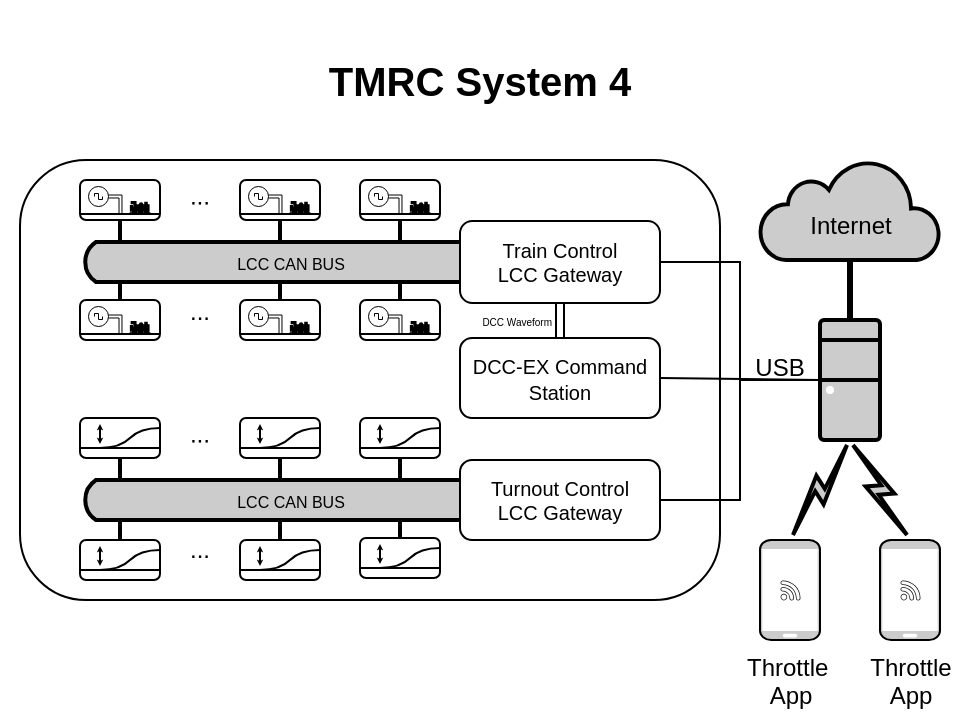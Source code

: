 <mxfile version="24.7.8">
  <diagram name="Page-1" id="bfe91b75-5d2c-26a0-9c1d-138518896778">
    <mxGraphModel dx="2788" dy="687" grid="1" gridSize="10" guides="1" tooltips="1" connect="1" arrows="1" fold="1" page="1" pageScale="1" pageWidth="1100" pageHeight="850" background="none" math="0" shadow="0">
      <root>
        <mxCell id="0" />
        <mxCell id="1" parent="0" />
        <mxCell id="lK3df7tZPb-p5RVf7uYH-199" value="" style="rounded=1;whiteSpace=wrap;html=1;strokeColor=default;" parent="1" vertex="1">
          <mxGeometry x="-1090" y="80" width="350" height="220" as="geometry" />
        </mxCell>
        <mxCell id="lK3df7tZPb-p5RVf7uYH-2" value="" style="fontColor=#0066CC;verticalAlign=top;verticalLabelPosition=bottom;labelPosition=center;align=center;html=1;outlineConnect=0;fillColor=#CCCCCC;strokeColor=default;gradientColor=none;gradientDirection=north;strokeWidth=2;shape=mxgraph.networks.desktop_pc;" parent="1" vertex="1">
          <mxGeometry x="-690" y="160" width="30" height="60" as="geometry" />
        </mxCell>
        <mxCell id="lK3df7tZPb-p5RVf7uYH-3" value="&lt;font&gt;&lt;br&gt;&lt;/font&gt;&lt;div&gt;&lt;font&gt;Internet&lt;/font&gt;&lt;/div&gt;" style="html=1;outlineConnect=0;fillColor=#CCCCCC;strokeColor=default;gradientColor=none;gradientDirection=north;strokeWidth=2;shape=mxgraph.networks.cloud;fontColor=default;" parent="1" vertex="1">
          <mxGeometry x="-720" y="80" width="90" height="50" as="geometry" />
        </mxCell>
        <mxCell id="lK3df7tZPb-p5RVf7uYH-29" value="&lt;font style=&quot;font-size: 8px;&quot; color=&quot;#000000&quot;&gt;LCC CAN BUS&lt;/font&gt;" style="html=1;fillColor=#CCCCCC;strokeColor=default;gradientColor=none;gradientDirection=north;strokeWidth=2;shape=mxgraph.networks.bus;gradientColor=none;gradientDirection=north;fontColor=#ffffff;perimeter=backbonePerimeter;backboneSize=20;" parent="1" vertex="1">
          <mxGeometry x="-1060" y="240" width="210" height="20" as="geometry" />
        </mxCell>
        <mxCell id="lK3df7tZPb-p5RVf7uYH-30" value="" style="strokeColor=default;edgeStyle=none;rounded=0;endArrow=none;html=1;strokeWidth=2;exitX=0.5;exitY=1;exitDx=0;exitDy=0;" parent="1" source="lK3df7tZPb-p5RVf7uYH-145" edge="1">
          <mxGeometry relative="1" as="geometry">
            <mxPoint x="-1040" y="169" as="sourcePoint" />
            <mxPoint x="-1040" y="239.465" as="targetPoint" />
          </mxGeometry>
        </mxCell>
        <mxCell id="lK3df7tZPb-p5RVf7uYH-31" value="" style="strokeColor=default;edgeStyle=none;rounded=0;endArrow=none;html=1;strokeWidth=2;exitX=0.5;exitY=1;exitDx=0;exitDy=0;" parent="1" source="lK3df7tZPb-p5RVf7uYH-140" target="lK3df7tZPb-p5RVf7uYH-29" edge="1">
          <mxGeometry relative="1" as="geometry">
            <mxPoint x="-960" y="229" as="sourcePoint" />
          </mxGeometry>
        </mxCell>
        <mxCell id="lK3df7tZPb-p5RVf7uYH-32" value="" style="strokeColor=default;edgeStyle=none;rounded=0;endArrow=none;html=1;strokeWidth=2;exitX=0.5;exitY=1;exitDx=0;exitDy=0;" parent="1" source="lK3df7tZPb-p5RVf7uYH-84" target="lK3df7tZPb-p5RVf7uYH-29" edge="1">
          <mxGeometry relative="1" as="geometry">
            <mxPoint x="-900" y="180" as="sourcePoint" />
          </mxGeometry>
        </mxCell>
        <mxCell id="lK3df7tZPb-p5RVf7uYH-34" value="" style="strokeColor=default;edgeStyle=none;rounded=0;endArrow=none;html=1;strokeWidth=2;exitX=0.5;exitY=0;exitDx=0;exitDy=0;" parent="1" source="lK3df7tZPb-p5RVf7uYH-89" edge="1">
          <mxGeometry relative="1" as="geometry">
            <mxPoint x="-1040" y="320" as="sourcePoint" />
            <mxPoint x="-1040" y="260.167" as="targetPoint" />
          </mxGeometry>
        </mxCell>
        <mxCell id="lK3df7tZPb-p5RVf7uYH-35" value="" style="strokeColor=default;edgeStyle=none;rounded=0;endArrow=none;html=1;strokeWidth=2;exitX=0.5;exitY=0;exitDx=0;exitDy=0;" parent="1" source="lK3df7tZPb-p5RVf7uYH-94" target="lK3df7tZPb-p5RVf7uYH-29" edge="1">
          <mxGeometry relative="1" as="geometry">
            <mxPoint x="-960" y="320" as="sourcePoint" />
          </mxGeometry>
        </mxCell>
        <mxCell id="lK3df7tZPb-p5RVf7uYH-36" value="" style="strokeColor=default;edgeStyle=none;rounded=0;endArrow=none;html=1;strokeWidth=2;exitX=0.5;exitY=0;exitDx=0;exitDy=0;" parent="1" source="lK3df7tZPb-p5RVf7uYH-99" target="lK3df7tZPb-p5RVf7uYH-29" edge="1">
          <mxGeometry relative="1" as="geometry">
            <mxPoint x="-900" y="320" as="sourcePoint" />
          </mxGeometry>
        </mxCell>
        <mxCell id="lK3df7tZPb-p5RVf7uYH-83" value="" style="group;strokeColor=none;" parent="1" vertex="1" connectable="0">
          <mxGeometry x="-920" y="209" width="40" height="20" as="geometry" />
        </mxCell>
        <mxCell id="lK3df7tZPb-p5RVf7uYH-84" value="" style="rounded=1;whiteSpace=wrap;html=1;strokeColor=default;" parent="lK3df7tZPb-p5RVf7uYH-83" vertex="1">
          <mxGeometry width="40" height="20" as="geometry" />
        </mxCell>
        <mxCell id="lK3df7tZPb-p5RVf7uYH-85" value="" style="endArrow=none;html=1;rounded=0;strokeColor=default;" parent="lK3df7tZPb-p5RVf7uYH-83" edge="1">
          <mxGeometry width="50" height="50" relative="1" as="geometry">
            <mxPoint x="40" y="15" as="sourcePoint" />
            <mxPoint y="15" as="targetPoint" />
          </mxGeometry>
        </mxCell>
        <mxCell id="lK3df7tZPb-p5RVf7uYH-86" value="" style="edgeStyle=entityRelationEdgeStyle;startArrow=none;endArrow=none;segment=10;curved=1;sourcePerimeterSpacing=0;targetPerimeterSpacing=0;rounded=0;strokeColor=default;" parent="lK3df7tZPb-p5RVf7uYH-83" edge="1">
          <mxGeometry relative="1" as="geometry">
            <mxPoint x="10" y="15" as="sourcePoint" />
            <mxPoint x="40" y="5" as="targetPoint" />
          </mxGeometry>
        </mxCell>
        <mxCell id="lK3df7tZPb-p5RVf7uYH-87" value="" style="endArrow=classic;startArrow=classic;html=1;rounded=0;endSize=0;startSize=0;strokeColor=default;" parent="lK3df7tZPb-p5RVf7uYH-83" edge="1">
          <mxGeometry width="50" height="50" relative="1" as="geometry">
            <mxPoint x="10" y="13" as="sourcePoint" />
            <mxPoint x="10" y="3" as="targetPoint" />
            <Array as="points">
              <mxPoint x="10" y="8" />
            </Array>
          </mxGeometry>
        </mxCell>
        <mxCell id="lK3df7tZPb-p5RVf7uYH-88" value="" style="group;strokeColor=none;" parent="1" vertex="1" connectable="0">
          <mxGeometry x="-1060" y="270" width="40" height="20" as="geometry" />
        </mxCell>
        <mxCell id="lK3df7tZPb-p5RVf7uYH-89" value="" style="rounded=1;whiteSpace=wrap;html=1;strokeColor=default;" parent="lK3df7tZPb-p5RVf7uYH-88" vertex="1">
          <mxGeometry width="40" height="20" as="geometry" />
        </mxCell>
        <mxCell id="lK3df7tZPb-p5RVf7uYH-90" value="" style="endArrow=none;html=1;rounded=0;strokeColor=default;" parent="lK3df7tZPb-p5RVf7uYH-88" edge="1">
          <mxGeometry width="50" height="50" relative="1" as="geometry">
            <mxPoint x="40" y="15" as="sourcePoint" />
            <mxPoint y="15" as="targetPoint" />
          </mxGeometry>
        </mxCell>
        <mxCell id="lK3df7tZPb-p5RVf7uYH-91" value="" style="edgeStyle=entityRelationEdgeStyle;startArrow=none;endArrow=none;segment=10;curved=1;sourcePerimeterSpacing=0;targetPerimeterSpacing=0;rounded=0;strokeColor=default;" parent="lK3df7tZPb-p5RVf7uYH-88" edge="1">
          <mxGeometry relative="1" as="geometry">
            <mxPoint x="10" y="15" as="sourcePoint" />
            <mxPoint x="40" y="5" as="targetPoint" />
          </mxGeometry>
        </mxCell>
        <mxCell id="lK3df7tZPb-p5RVf7uYH-92" value="" style="endArrow=classic;startArrow=classic;html=1;rounded=0;endSize=0;startSize=0;strokeColor=default;" parent="lK3df7tZPb-p5RVf7uYH-88" edge="1">
          <mxGeometry width="50" height="50" relative="1" as="geometry">
            <mxPoint x="10" y="13" as="sourcePoint" />
            <mxPoint x="10" y="3" as="targetPoint" />
            <Array as="points">
              <mxPoint x="10" y="8" />
            </Array>
          </mxGeometry>
        </mxCell>
        <mxCell id="lK3df7tZPb-p5RVf7uYH-93" value="" style="group;strokeColor=none;" parent="1" vertex="1" connectable="0">
          <mxGeometry x="-980" y="270" width="40" height="20" as="geometry" />
        </mxCell>
        <mxCell id="lK3df7tZPb-p5RVf7uYH-94" value="" style="rounded=1;whiteSpace=wrap;html=1;strokeColor=default;" parent="lK3df7tZPb-p5RVf7uYH-93" vertex="1">
          <mxGeometry width="40" height="20" as="geometry" />
        </mxCell>
        <mxCell id="lK3df7tZPb-p5RVf7uYH-95" value="" style="endArrow=none;html=1;rounded=0;strokeColor=default;" parent="lK3df7tZPb-p5RVf7uYH-93" edge="1">
          <mxGeometry width="50" height="50" relative="1" as="geometry">
            <mxPoint x="40" y="15" as="sourcePoint" />
            <mxPoint y="15" as="targetPoint" />
          </mxGeometry>
        </mxCell>
        <mxCell id="lK3df7tZPb-p5RVf7uYH-96" value="" style="edgeStyle=entityRelationEdgeStyle;startArrow=none;endArrow=none;segment=10;curved=1;sourcePerimeterSpacing=0;targetPerimeterSpacing=0;rounded=0;strokeColor=default;" parent="lK3df7tZPb-p5RVf7uYH-93" edge="1">
          <mxGeometry relative="1" as="geometry">
            <mxPoint x="10" y="15" as="sourcePoint" />
            <mxPoint x="40" y="5" as="targetPoint" />
          </mxGeometry>
        </mxCell>
        <mxCell id="lK3df7tZPb-p5RVf7uYH-97" value="" style="endArrow=classic;startArrow=classic;html=1;rounded=0;endSize=0;startSize=0;strokeColor=default;" parent="lK3df7tZPb-p5RVf7uYH-93" edge="1">
          <mxGeometry width="50" height="50" relative="1" as="geometry">
            <mxPoint x="10" y="13" as="sourcePoint" />
            <mxPoint x="10" y="3" as="targetPoint" />
            <Array as="points">
              <mxPoint x="10" y="8" />
            </Array>
          </mxGeometry>
        </mxCell>
        <mxCell id="lK3df7tZPb-p5RVf7uYH-98" value="" style="group;strokeColor=none;" parent="1" vertex="1" connectable="0">
          <mxGeometry x="-920" y="269" width="40" height="20" as="geometry" />
        </mxCell>
        <mxCell id="lK3df7tZPb-p5RVf7uYH-99" value="" style="rounded=1;whiteSpace=wrap;html=1;strokeColor=default;" parent="lK3df7tZPb-p5RVf7uYH-98" vertex="1">
          <mxGeometry width="40" height="20" as="geometry" />
        </mxCell>
        <mxCell id="lK3df7tZPb-p5RVf7uYH-100" value="" style="endArrow=none;html=1;rounded=0;strokeColor=default;" parent="lK3df7tZPb-p5RVf7uYH-98" edge="1">
          <mxGeometry width="50" height="50" relative="1" as="geometry">
            <mxPoint x="40" y="15" as="sourcePoint" />
            <mxPoint y="15" as="targetPoint" />
          </mxGeometry>
        </mxCell>
        <mxCell id="lK3df7tZPb-p5RVf7uYH-101" value="" style="edgeStyle=entityRelationEdgeStyle;startArrow=none;endArrow=none;segment=10;curved=1;sourcePerimeterSpacing=0;targetPerimeterSpacing=0;rounded=0;strokeColor=default;" parent="lK3df7tZPb-p5RVf7uYH-98" edge="1">
          <mxGeometry relative="1" as="geometry">
            <mxPoint x="10" y="15" as="sourcePoint" />
            <mxPoint x="40" y="5" as="targetPoint" />
          </mxGeometry>
        </mxCell>
        <mxCell id="lK3df7tZPb-p5RVf7uYH-102" value="" style="endArrow=classic;startArrow=classic;html=1;rounded=0;endSize=0;startSize=0;strokeColor=default;" parent="lK3df7tZPb-p5RVf7uYH-98" edge="1">
          <mxGeometry width="50" height="50" relative="1" as="geometry">
            <mxPoint x="10" y="13" as="sourcePoint" />
            <mxPoint x="10" y="3" as="targetPoint" />
            <Array as="points">
              <mxPoint x="10" y="8" />
            </Array>
          </mxGeometry>
        </mxCell>
        <mxCell id="lK3df7tZPb-p5RVf7uYH-108" value="..." style="text;html=1;align=center;verticalAlign=middle;whiteSpace=wrap;rounded=0;strokeColor=none;" parent="1" vertex="1">
          <mxGeometry x="-1040" y="260" width="80" height="29" as="geometry" />
        </mxCell>
        <mxCell id="lK3df7tZPb-p5RVf7uYH-109" value="..." style="text;html=1;align=center;verticalAlign=middle;whiteSpace=wrap;rounded=0;rotation=-180;strokeColor=none;" parent="1" vertex="1">
          <mxGeometry x="-1040" y="209" width="80" height="31" as="geometry" />
        </mxCell>
        <mxCell id="lK3df7tZPb-p5RVf7uYH-138" style="edgeStyle=orthogonalEdgeStyle;rounded=0;orthogonalLoop=1;jettySize=auto;html=1;exitX=0.5;exitY=1;exitDx=0;exitDy=0;exitPerimeter=0;entryX=0.5;entryY=0;entryDx=0;entryDy=0;entryPerimeter=0;strokeColor=default;endArrow=none;endFill=0;strokeWidth=3;" parent="1" source="lK3df7tZPb-p5RVf7uYH-3" target="lK3df7tZPb-p5RVf7uYH-2" edge="1">
          <mxGeometry relative="1" as="geometry" />
        </mxCell>
        <mxCell id="lK3df7tZPb-p5RVf7uYH-19" value="&lt;div style=&quot;font-size: 10px;&quot;&gt;&lt;font style=&quot;font-size: 10px;&quot;&gt;Turnout Control&lt;/font&gt;&lt;/div&gt;&lt;div style=&quot;font-size: 10px;&quot;&gt;&lt;font style=&quot;font-size: 10px;&quot;&gt;LCC Gateway&lt;/font&gt;&lt;/div&gt;" style="rounded=1;whiteSpace=wrap;html=1;strokeColor=default;fontColor=default;" parent="1" vertex="1">
          <mxGeometry x="-870" y="230" width="100" height="40" as="geometry" />
        </mxCell>
        <mxCell id="lK3df7tZPb-p5RVf7uYH-139" value="" style="group;strokeColor=none;" parent="1" vertex="1" connectable="0">
          <mxGeometry x="-980" y="209" width="40" height="20" as="geometry" />
        </mxCell>
        <mxCell id="lK3df7tZPb-p5RVf7uYH-140" value="" style="rounded=1;whiteSpace=wrap;html=1;strokeColor=default;" parent="lK3df7tZPb-p5RVf7uYH-139" vertex="1">
          <mxGeometry width="40" height="20" as="geometry" />
        </mxCell>
        <mxCell id="lK3df7tZPb-p5RVf7uYH-141" value="" style="endArrow=none;html=1;rounded=0;strokeColor=default;" parent="lK3df7tZPb-p5RVf7uYH-139" edge="1">
          <mxGeometry width="50" height="50" relative="1" as="geometry">
            <mxPoint x="40" y="15" as="sourcePoint" />
            <mxPoint y="15" as="targetPoint" />
          </mxGeometry>
        </mxCell>
        <mxCell id="lK3df7tZPb-p5RVf7uYH-142" value="" style="edgeStyle=entityRelationEdgeStyle;startArrow=none;endArrow=none;segment=10;curved=1;sourcePerimeterSpacing=0;targetPerimeterSpacing=0;rounded=0;strokeColor=default;" parent="lK3df7tZPb-p5RVf7uYH-139" edge="1">
          <mxGeometry relative="1" as="geometry">
            <mxPoint x="10" y="15" as="sourcePoint" />
            <mxPoint x="40" y="5" as="targetPoint" />
          </mxGeometry>
        </mxCell>
        <mxCell id="lK3df7tZPb-p5RVf7uYH-143" value="" style="endArrow=classic;startArrow=classic;html=1;rounded=0;endSize=0;startSize=0;strokeColor=default;" parent="lK3df7tZPb-p5RVf7uYH-139" edge="1">
          <mxGeometry width="50" height="50" relative="1" as="geometry">
            <mxPoint x="10" y="13" as="sourcePoint" />
            <mxPoint x="10" y="3" as="targetPoint" />
            <Array as="points">
              <mxPoint x="10" y="8" />
            </Array>
          </mxGeometry>
        </mxCell>
        <mxCell id="lK3df7tZPb-p5RVf7uYH-144" value="" style="group;strokeColor=none;" parent="1" vertex="1" connectable="0">
          <mxGeometry x="-1060" y="209" width="40" height="20" as="geometry" />
        </mxCell>
        <mxCell id="lK3df7tZPb-p5RVf7uYH-145" value="" style="rounded=1;whiteSpace=wrap;html=1;strokeColor=default;" parent="lK3df7tZPb-p5RVf7uYH-144" vertex="1">
          <mxGeometry width="40" height="20" as="geometry" />
        </mxCell>
        <mxCell id="lK3df7tZPb-p5RVf7uYH-146" value="" style="endArrow=none;html=1;rounded=0;strokeColor=default;" parent="lK3df7tZPb-p5RVf7uYH-144" edge="1">
          <mxGeometry width="50" height="50" relative="1" as="geometry">
            <mxPoint x="40" y="15" as="sourcePoint" />
            <mxPoint y="15" as="targetPoint" />
          </mxGeometry>
        </mxCell>
        <mxCell id="lK3df7tZPb-p5RVf7uYH-147" value="" style="edgeStyle=entityRelationEdgeStyle;startArrow=none;endArrow=none;segment=10;curved=1;sourcePerimeterSpacing=0;targetPerimeterSpacing=0;rounded=0;strokeColor=default;" parent="lK3df7tZPb-p5RVf7uYH-144" edge="1">
          <mxGeometry relative="1" as="geometry">
            <mxPoint x="10" y="15" as="sourcePoint" />
            <mxPoint x="40" y="5" as="targetPoint" />
          </mxGeometry>
        </mxCell>
        <mxCell id="lK3df7tZPb-p5RVf7uYH-148" value="" style="endArrow=classic;startArrow=classic;html=1;rounded=0;endSize=0;startSize=0;strokeColor=default;" parent="lK3df7tZPb-p5RVf7uYH-144" edge="1">
          <mxGeometry width="50" height="50" relative="1" as="geometry">
            <mxPoint x="10" y="13" as="sourcePoint" />
            <mxPoint x="10" y="3" as="targetPoint" />
            <Array as="points">
              <mxPoint x="10" y="8" />
            </Array>
          </mxGeometry>
        </mxCell>
        <mxCell id="lK3df7tZPb-p5RVf7uYH-150" value="&lt;font style=&quot;font-size: 8px;&quot; color=&quot;#000000&quot;&gt;LCC CAN BUS&lt;/font&gt;" style="html=1;fillColor=#CCCCCC;strokeColor=default;gradientColor=none;gradientDirection=north;strokeWidth=2;shape=mxgraph.networks.bus;gradientColor=none;gradientDirection=north;fontColor=#ffffff;perimeter=backbonePerimeter;backboneSize=20;" parent="1" vertex="1">
          <mxGeometry x="-1060" y="121" width="210" height="20" as="geometry" />
        </mxCell>
        <mxCell id="lK3df7tZPb-p5RVf7uYH-151" value="" style="strokeColor=default;edgeStyle=none;rounded=0;endArrow=none;html=1;strokeWidth=2;exitX=0.5;exitY=1;exitDx=0;exitDy=0;" parent="1" source="lK3df7tZPb-p5RVf7uYH-180" edge="1">
          <mxGeometry relative="1" as="geometry">
            <mxPoint x="-1040" y="110" as="sourcePoint" />
            <mxPoint x="-1040" y="120.465" as="targetPoint" />
          </mxGeometry>
        </mxCell>
        <mxCell id="lK3df7tZPb-p5RVf7uYH-152" value="" style="strokeColor=default;edgeStyle=none;rounded=0;endArrow=none;html=1;strokeWidth=2;exitX=0.5;exitY=1;exitDx=0;exitDy=0;" parent="1" source="lK3df7tZPb-p5RVf7uYH-174" target="lK3df7tZPb-p5RVf7uYH-150" edge="1">
          <mxGeometry relative="1" as="geometry">
            <mxPoint x="-960" y="110" as="sourcePoint" />
          </mxGeometry>
        </mxCell>
        <mxCell id="lK3df7tZPb-p5RVf7uYH-153" value="" style="strokeColor=default;edgeStyle=none;rounded=0;endArrow=none;html=1;strokeWidth=2;exitX=0.5;exitY=1;exitDx=0;exitDy=0;" parent="1" source="lK3df7tZPb-p5RVf7uYH-161" target="lK3df7tZPb-p5RVf7uYH-150" edge="1">
          <mxGeometry relative="1" as="geometry">
            <mxPoint x="-900" y="110" as="sourcePoint" />
          </mxGeometry>
        </mxCell>
        <mxCell id="lK3df7tZPb-p5RVf7uYH-154" value="" style="strokeColor=default;edgeStyle=none;rounded=0;endArrow=none;html=1;strokeWidth=2;exitX=0.5;exitY=0;exitDx=0;exitDy=0;" parent="1" source="lK3df7tZPb-p5RVf7uYH-192" edge="1">
          <mxGeometry relative="1" as="geometry">
            <mxPoint x="-1040" y="151" as="sourcePoint" />
            <mxPoint x="-1040" y="141.167" as="targetPoint" />
          </mxGeometry>
        </mxCell>
        <mxCell id="lK3df7tZPb-p5RVf7uYH-155" value="" style="strokeColor=default;edgeStyle=none;rounded=0;endArrow=none;html=1;strokeWidth=2;exitX=0.5;exitY=0;exitDx=0;exitDy=0;" parent="1" source="lK3df7tZPb-p5RVf7uYH-186" target="lK3df7tZPb-p5RVf7uYH-150" edge="1">
          <mxGeometry relative="1" as="geometry">
            <mxPoint x="-960" y="151" as="sourcePoint" />
          </mxGeometry>
        </mxCell>
        <mxCell id="lK3df7tZPb-p5RVf7uYH-156" value="" style="strokeColor=default;edgeStyle=none;rounded=0;endArrow=none;html=1;strokeWidth=2;exitX=0.5;exitY=0;exitDx=0;exitDy=0;" parent="1" source="lK3df7tZPb-p5RVf7uYH-167" target="lK3df7tZPb-p5RVf7uYH-150" edge="1">
          <mxGeometry relative="1" as="geometry">
            <mxPoint x="-900" y="150" as="sourcePoint" />
          </mxGeometry>
        </mxCell>
        <mxCell id="lK3df7tZPb-p5RVf7uYH-157" value="..." style="text;html=1;align=center;verticalAlign=middle;whiteSpace=wrap;rounded=0;strokeColor=none;" parent="1" vertex="1">
          <mxGeometry x="-1040" y="141" width="80" height="29" as="geometry" />
        </mxCell>
        <mxCell id="lK3df7tZPb-p5RVf7uYH-158" value="..." style="text;html=1;align=center;verticalAlign=middle;whiteSpace=wrap;rounded=0;rotation=-180;strokeColor=none;" parent="1" vertex="1">
          <mxGeometry x="-1040" y="90" width="80" height="31" as="geometry" />
        </mxCell>
        <mxCell id="lK3df7tZPb-p5RVf7uYH-18" value="&lt;div style=&quot;font-size: 10px;&quot;&gt;&lt;font style=&quot;font-size: 10px;&quot;&gt;Train Control&lt;/font&gt;&lt;/div&gt;&lt;div style=&quot;font-size: 10px;&quot;&gt;&lt;font style=&quot;font-size: 10px;&quot;&gt;LCC Gateway&lt;/font&gt;&lt;/div&gt;" style="rounded=1;whiteSpace=wrap;html=1;strokeColor=default;fontColor=default;" parent="1" vertex="1">
          <mxGeometry x="-870" y="110.5" width="100" height="41" as="geometry" />
        </mxCell>
        <mxCell id="lK3df7tZPb-p5RVf7uYH-160" value="" style="group;strokeColor=none;" parent="1" vertex="1" connectable="0">
          <mxGeometry x="-920" y="90.0" width="40" height="20" as="geometry" />
        </mxCell>
        <mxCell id="lK3df7tZPb-p5RVf7uYH-161" value="" style="rounded=1;whiteSpace=wrap;html=1;strokeColor=default;" parent="lK3df7tZPb-p5RVf7uYH-160" vertex="1">
          <mxGeometry width="40" height="20" as="geometry" />
        </mxCell>
        <mxCell id="lK3df7tZPb-p5RVf7uYH-162" value="" style="endArrow=none;startArrow=none;html=1;rounded=0;exitX=0;exitY=0.5;exitDx=0;exitDy=0;entryX=1;entryY=0.5;entryDx=0;entryDy=0;startFill=0;endFill=0;strokeColor=default;" parent="lK3df7tZPb-p5RVf7uYH-160" edge="1">
          <mxGeometry width="100" height="100" relative="1" as="geometry">
            <mxPoint y="17" as="sourcePoint" />
            <mxPoint x="40" y="17" as="targetPoint" />
          </mxGeometry>
        </mxCell>
        <mxCell id="lK3df7tZPb-p5RVf7uYH-163" value="" style="shape=mxgraph.signs.transportation.train_3;html=1;pointerEvents=1;fillColor=#000000;strokeColor=default;verticalLabelPosition=bottom;verticalAlign=top;align=center;sketch=0;" parent="lK3df7tZPb-p5RVf7uYH-160" vertex="1">
          <mxGeometry x="25.25" y="11" width="9.5" height="6" as="geometry" />
        </mxCell>
        <mxCell id="lK3df7tZPb-p5RVf7uYH-164" style="edgeStyle=orthogonalEdgeStyle;shape=link;rounded=0;orthogonalLoop=1;jettySize=auto;html=1;exitX=1;exitY=0.5;exitDx=0;exitDy=0;exitPerimeter=0;width=-1.475;strokeWidth=0.5;snapToPoint=1;strokeColor=default;" parent="lK3df7tZPb-p5RVf7uYH-160" source="lK3df7tZPb-p5RVf7uYH-165" edge="1">
          <mxGeometry relative="1" as="geometry">
            <mxPoint x="20" y="17" as="targetPoint" />
          </mxGeometry>
        </mxCell>
        <mxCell id="lK3df7tZPb-p5RVf7uYH-165" value="" style="pointerEvents=1;verticalLabelPosition=bottom;shadow=0;dashed=0;align=center;html=1;verticalAlign=top;shape=mxgraph.electrical.signal_sources.source;aspect=fixed;points=[[0.5,0,0],[1,0.5,0],[0.5,1,0],[0,0.5,0]];elSignalType=square;strokeWidth=0.5;strokeColor=default;" parent="lK3df7tZPb-p5RVf7uYH-160" vertex="1">
          <mxGeometry x="4" y="3" width="10" height="10" as="geometry" />
        </mxCell>
        <mxCell id="lK3df7tZPb-p5RVf7uYH-166" value="" style="group;strokeColor=none;" parent="1" vertex="1" connectable="0">
          <mxGeometry x="-920" y="150.0" width="40" height="20" as="geometry" />
        </mxCell>
        <mxCell id="lK3df7tZPb-p5RVf7uYH-167" value="" style="rounded=1;whiteSpace=wrap;html=1;strokeColor=default;" parent="lK3df7tZPb-p5RVf7uYH-166" vertex="1">
          <mxGeometry width="40" height="20" as="geometry" />
        </mxCell>
        <mxCell id="lK3df7tZPb-p5RVf7uYH-168" value="" style="endArrow=none;startArrow=none;html=1;rounded=0;exitX=0;exitY=0.5;exitDx=0;exitDy=0;entryX=1;entryY=0.5;entryDx=0;entryDy=0;startFill=0;endFill=0;strokeColor=default;" parent="lK3df7tZPb-p5RVf7uYH-166" edge="1">
          <mxGeometry width="100" height="100" relative="1" as="geometry">
            <mxPoint y="17" as="sourcePoint" />
            <mxPoint x="40" y="17" as="targetPoint" />
          </mxGeometry>
        </mxCell>
        <mxCell id="lK3df7tZPb-p5RVf7uYH-169" value="" style="shape=mxgraph.signs.transportation.train_3;html=1;pointerEvents=1;fillColor=#000000;strokeColor=default;verticalLabelPosition=bottom;verticalAlign=top;align=center;sketch=0;" parent="lK3df7tZPb-p5RVf7uYH-166" vertex="1">
          <mxGeometry x="25.25" y="11" width="9.5" height="6" as="geometry" />
        </mxCell>
        <mxCell id="lK3df7tZPb-p5RVf7uYH-170" style="edgeStyle=orthogonalEdgeStyle;shape=link;rounded=0;orthogonalLoop=1;jettySize=auto;html=1;exitX=1;exitY=0.5;exitDx=0;exitDy=0;exitPerimeter=0;width=-1.475;strokeWidth=0.5;snapToPoint=1;strokeColor=default;" parent="lK3df7tZPb-p5RVf7uYH-166" source="lK3df7tZPb-p5RVf7uYH-171" edge="1">
          <mxGeometry relative="1" as="geometry">
            <mxPoint x="20" y="17" as="targetPoint" />
          </mxGeometry>
        </mxCell>
        <mxCell id="lK3df7tZPb-p5RVf7uYH-171" value="" style="pointerEvents=1;verticalLabelPosition=bottom;shadow=0;dashed=0;align=center;html=1;verticalAlign=top;shape=mxgraph.electrical.signal_sources.source;aspect=fixed;points=[[0.5,0,0],[1,0.5,0],[0.5,1,0],[0,0.5,0]];elSignalType=square;strokeWidth=0.5;strokeColor=default;" parent="lK3df7tZPb-p5RVf7uYH-166" vertex="1">
          <mxGeometry x="4" y="3" width="10" height="10" as="geometry" />
        </mxCell>
        <mxCell id="lK3df7tZPb-p5RVf7uYH-173" value="" style="group;strokeColor=none;" parent="1" vertex="1" connectable="0">
          <mxGeometry x="-980" y="90.0" width="40" height="20" as="geometry" />
        </mxCell>
        <mxCell id="lK3df7tZPb-p5RVf7uYH-174" value="" style="rounded=1;whiteSpace=wrap;html=1;strokeColor=default;" parent="lK3df7tZPb-p5RVf7uYH-173" vertex="1">
          <mxGeometry width="40" height="20" as="geometry" />
        </mxCell>
        <mxCell id="lK3df7tZPb-p5RVf7uYH-175" value="" style="endArrow=none;startArrow=none;html=1;rounded=0;exitX=0;exitY=0.5;exitDx=0;exitDy=0;entryX=1;entryY=0.5;entryDx=0;entryDy=0;startFill=0;endFill=0;strokeColor=default;" parent="lK3df7tZPb-p5RVf7uYH-173" edge="1">
          <mxGeometry width="100" height="100" relative="1" as="geometry">
            <mxPoint y="17" as="sourcePoint" />
            <mxPoint x="40" y="17" as="targetPoint" />
          </mxGeometry>
        </mxCell>
        <mxCell id="lK3df7tZPb-p5RVf7uYH-176" value="" style="shape=mxgraph.signs.transportation.train_3;html=1;pointerEvents=1;fillColor=#000000;strokeColor=default;verticalLabelPosition=bottom;verticalAlign=top;align=center;sketch=0;" parent="lK3df7tZPb-p5RVf7uYH-173" vertex="1">
          <mxGeometry x="25.25" y="11" width="9.5" height="6" as="geometry" />
        </mxCell>
        <mxCell id="lK3df7tZPb-p5RVf7uYH-177" style="edgeStyle=orthogonalEdgeStyle;shape=link;rounded=0;orthogonalLoop=1;jettySize=auto;html=1;exitX=1;exitY=0.5;exitDx=0;exitDy=0;exitPerimeter=0;width=-1.475;strokeWidth=0.5;snapToPoint=1;strokeColor=default;" parent="lK3df7tZPb-p5RVf7uYH-173" source="lK3df7tZPb-p5RVf7uYH-178" edge="1">
          <mxGeometry relative="1" as="geometry">
            <mxPoint x="20" y="17" as="targetPoint" />
          </mxGeometry>
        </mxCell>
        <mxCell id="lK3df7tZPb-p5RVf7uYH-178" value="" style="pointerEvents=1;verticalLabelPosition=bottom;shadow=0;dashed=0;align=center;html=1;verticalAlign=top;shape=mxgraph.electrical.signal_sources.source;aspect=fixed;points=[[0.5,0,0],[1,0.5,0],[0.5,1,0],[0,0.5,0]];elSignalType=square;strokeWidth=0.5;strokeColor=default;" parent="lK3df7tZPb-p5RVf7uYH-173" vertex="1">
          <mxGeometry x="4" y="3" width="10" height="10" as="geometry" />
        </mxCell>
        <mxCell id="lK3df7tZPb-p5RVf7uYH-179" value="" style="group;strokeColor=none;" parent="1" vertex="1" connectable="0">
          <mxGeometry x="-1060" y="90.0" width="40" height="20" as="geometry" />
        </mxCell>
        <mxCell id="lK3df7tZPb-p5RVf7uYH-180" value="" style="rounded=1;whiteSpace=wrap;html=1;strokeColor=default;" parent="lK3df7tZPb-p5RVf7uYH-179" vertex="1">
          <mxGeometry width="40" height="20" as="geometry" />
        </mxCell>
        <mxCell id="lK3df7tZPb-p5RVf7uYH-181" value="" style="endArrow=none;startArrow=none;html=1;rounded=0;exitX=0;exitY=0.5;exitDx=0;exitDy=0;entryX=1;entryY=0.5;entryDx=0;entryDy=0;startFill=0;endFill=0;strokeColor=default;" parent="lK3df7tZPb-p5RVf7uYH-179" edge="1">
          <mxGeometry width="100" height="100" relative="1" as="geometry">
            <mxPoint y="17" as="sourcePoint" />
            <mxPoint x="40" y="17" as="targetPoint" />
          </mxGeometry>
        </mxCell>
        <mxCell id="lK3df7tZPb-p5RVf7uYH-182" value="" style="shape=mxgraph.signs.transportation.train_3;html=1;pointerEvents=1;fillColor=#000000;strokeColor=default;verticalLabelPosition=bottom;verticalAlign=top;align=center;sketch=0;" parent="lK3df7tZPb-p5RVf7uYH-179" vertex="1">
          <mxGeometry x="25.25" y="11" width="9.5" height="6" as="geometry" />
        </mxCell>
        <mxCell id="lK3df7tZPb-p5RVf7uYH-183" style="edgeStyle=orthogonalEdgeStyle;shape=link;rounded=0;orthogonalLoop=1;jettySize=auto;html=1;exitX=1;exitY=0.5;exitDx=0;exitDy=0;exitPerimeter=0;width=-1.475;strokeWidth=0.5;snapToPoint=1;strokeColor=default;" parent="lK3df7tZPb-p5RVf7uYH-179" source="lK3df7tZPb-p5RVf7uYH-184" edge="1">
          <mxGeometry relative="1" as="geometry">
            <mxPoint x="20" y="17" as="targetPoint" />
          </mxGeometry>
        </mxCell>
        <mxCell id="lK3df7tZPb-p5RVf7uYH-184" value="" style="pointerEvents=1;verticalLabelPosition=bottom;shadow=0;dashed=0;align=center;html=1;verticalAlign=top;shape=mxgraph.electrical.signal_sources.source;aspect=fixed;points=[[0.5,0,0],[1,0.5,0],[0.5,1,0],[0,0.5,0]];elSignalType=square;strokeWidth=0.5;strokeColor=default;" parent="lK3df7tZPb-p5RVf7uYH-179" vertex="1">
          <mxGeometry x="4" y="3" width="10" height="10" as="geometry" />
        </mxCell>
        <mxCell id="lK3df7tZPb-p5RVf7uYH-185" value="" style="group;strokeColor=none;" parent="1" vertex="1" connectable="0">
          <mxGeometry x="-980" y="150.0" width="40" height="20" as="geometry" />
        </mxCell>
        <mxCell id="lK3df7tZPb-p5RVf7uYH-186" value="" style="rounded=1;whiteSpace=wrap;html=1;strokeColor=default;" parent="lK3df7tZPb-p5RVf7uYH-185" vertex="1">
          <mxGeometry width="40" height="20" as="geometry" />
        </mxCell>
        <mxCell id="lK3df7tZPb-p5RVf7uYH-187" value="" style="endArrow=none;startArrow=none;html=1;rounded=0;exitX=0;exitY=0.5;exitDx=0;exitDy=0;entryX=1;entryY=0.5;entryDx=0;entryDy=0;startFill=0;endFill=0;strokeColor=default;" parent="lK3df7tZPb-p5RVf7uYH-185" edge="1">
          <mxGeometry width="100" height="100" relative="1" as="geometry">
            <mxPoint y="17" as="sourcePoint" />
            <mxPoint x="40" y="17" as="targetPoint" />
          </mxGeometry>
        </mxCell>
        <mxCell id="lK3df7tZPb-p5RVf7uYH-188" value="" style="shape=mxgraph.signs.transportation.train_3;html=1;pointerEvents=1;fillColor=#000000;strokeColor=default;verticalLabelPosition=bottom;verticalAlign=top;align=center;sketch=0;" parent="lK3df7tZPb-p5RVf7uYH-185" vertex="1">
          <mxGeometry x="25.25" y="11" width="9.5" height="6" as="geometry" />
        </mxCell>
        <mxCell id="lK3df7tZPb-p5RVf7uYH-189" style="edgeStyle=orthogonalEdgeStyle;shape=link;rounded=0;orthogonalLoop=1;jettySize=auto;html=1;exitX=1;exitY=0.5;exitDx=0;exitDy=0;exitPerimeter=0;width=-1.475;strokeWidth=0.5;snapToPoint=1;strokeColor=default;" parent="lK3df7tZPb-p5RVf7uYH-185" source="lK3df7tZPb-p5RVf7uYH-190" edge="1">
          <mxGeometry relative="1" as="geometry">
            <mxPoint x="20" y="17" as="targetPoint" />
          </mxGeometry>
        </mxCell>
        <mxCell id="lK3df7tZPb-p5RVf7uYH-190" value="" style="pointerEvents=1;verticalLabelPosition=bottom;shadow=0;dashed=0;align=center;html=1;verticalAlign=top;shape=mxgraph.electrical.signal_sources.source;aspect=fixed;points=[[0.5,0,0],[1,0.5,0],[0.5,1,0],[0,0.5,0]];elSignalType=square;strokeWidth=0.5;strokeColor=default;" parent="lK3df7tZPb-p5RVf7uYH-185" vertex="1">
          <mxGeometry x="4" y="3" width="10" height="10" as="geometry" />
        </mxCell>
        <mxCell id="lK3df7tZPb-p5RVf7uYH-191" value="" style="group;strokeColor=none;" parent="1" vertex="1" connectable="0">
          <mxGeometry x="-1060" y="150.0" width="40" height="20" as="geometry" />
        </mxCell>
        <mxCell id="lK3df7tZPb-p5RVf7uYH-192" value="" style="rounded=1;whiteSpace=wrap;html=1;strokeColor=default;" parent="lK3df7tZPb-p5RVf7uYH-191" vertex="1">
          <mxGeometry width="40" height="20" as="geometry" />
        </mxCell>
        <mxCell id="lK3df7tZPb-p5RVf7uYH-193" value="" style="endArrow=none;startArrow=none;html=1;rounded=0;exitX=0;exitY=0.5;exitDx=0;exitDy=0;entryX=1;entryY=0.5;entryDx=0;entryDy=0;startFill=0;endFill=0;strokeColor=default;" parent="lK3df7tZPb-p5RVf7uYH-191" edge="1">
          <mxGeometry width="100" height="100" relative="1" as="geometry">
            <mxPoint y="17" as="sourcePoint" />
            <mxPoint x="40" y="17" as="targetPoint" />
          </mxGeometry>
        </mxCell>
        <mxCell id="lK3df7tZPb-p5RVf7uYH-194" value="" style="shape=mxgraph.signs.transportation.train_3;html=1;pointerEvents=1;fillColor=#000000;strokeColor=default;verticalLabelPosition=bottom;verticalAlign=top;align=center;sketch=0;" parent="lK3df7tZPb-p5RVf7uYH-191" vertex="1">
          <mxGeometry x="25.25" y="11" width="9.5" height="6" as="geometry" />
        </mxCell>
        <mxCell id="lK3df7tZPb-p5RVf7uYH-195" style="edgeStyle=orthogonalEdgeStyle;shape=link;rounded=0;orthogonalLoop=1;jettySize=auto;html=1;exitX=1;exitY=0.5;exitDx=0;exitDy=0;exitPerimeter=0;width=-1.475;strokeWidth=0.5;snapToPoint=1;strokeColor=default;" parent="lK3df7tZPb-p5RVf7uYH-191" source="lK3df7tZPb-p5RVf7uYH-196" edge="1">
          <mxGeometry relative="1" as="geometry">
            <mxPoint x="20" y="17" as="targetPoint" />
          </mxGeometry>
        </mxCell>
        <mxCell id="lK3df7tZPb-p5RVf7uYH-196" value="" style="pointerEvents=1;verticalLabelPosition=bottom;shadow=0;dashed=0;align=center;html=1;verticalAlign=top;shape=mxgraph.electrical.signal_sources.source;aspect=fixed;points=[[0.5,0,0],[1,0.5,0],[0.5,1,0],[0,0.5,0]];elSignalType=square;strokeWidth=0.5;strokeColor=default;" parent="lK3df7tZPb-p5RVf7uYH-191" vertex="1">
          <mxGeometry x="4" y="3" width="10" height="10" as="geometry" />
        </mxCell>
        <mxCell id="lK3df7tZPb-p5RVf7uYH-198" value="&lt;b&gt;&lt;font style=&quot;font-size: 20px;&quot;&gt;TMRC System 4&lt;/font&gt;&lt;/b&gt;" style="text;html=1;align=center;verticalAlign=middle;whiteSpace=wrap;rounded=0;fontColor=default;" parent="1" vertex="1">
          <mxGeometry x="-1100" width="480" height="80" as="geometry" />
        </mxCell>
        <mxCell id="lK3df7tZPb-p5RVf7uYH-200" value="&lt;font&gt;Throttle&amp;nbsp;&lt;/font&gt;&lt;div&gt;&lt;font&gt;App&lt;/font&gt;&lt;/div&gt;" style="fontColor=default;verticalAlign=top;verticalLabelPosition=bottom;labelPosition=center;align=center;html=1;outlineConnect=0;fillColor=#CCCCCC;strokeColor=default;gradientColor=none;gradientDirection=north;strokeWidth=2;shape=mxgraph.networks.mobile;" parent="1" vertex="1">
          <mxGeometry x="-720" y="270" width="30" height="50" as="geometry" />
        </mxCell>
        <mxCell id="lK3df7tZPb-p5RVf7uYH-201" value="" style="html=1;outlineConnect=0;fillColor=#CCCCCC;strokeColor=default;gradientColor=none;gradientDirection=north;strokeWidth=2;shape=mxgraph.networks.comm_link_edge;html=1;rounded=0;entryX=0.5;entryY=1;entryDx=0;entryDy=0;entryPerimeter=0;exitX=0.5;exitY=0;exitDx=0;exitDy=0;exitPerimeter=0;" parent="1" source="lK3df7tZPb-p5RVf7uYH-200" target="lK3df7tZPb-p5RVf7uYH-2" edge="1">
          <mxGeometry width="100" height="100" relative="1" as="geometry">
            <mxPoint x="-780" y="330" as="sourcePoint" />
            <mxPoint x="-680" y="230" as="targetPoint" />
          </mxGeometry>
        </mxCell>
        <mxCell id="lK3df7tZPb-p5RVf7uYH-202" value="&lt;font&gt;Throttle&lt;/font&gt;&lt;div&gt;&lt;font&gt;App&lt;/font&gt;&lt;/div&gt;" style="fontColor=default;verticalAlign=top;verticalLabelPosition=bottom;labelPosition=center;align=center;html=1;outlineConnect=0;fillColor=#CCCCCC;strokeColor=default;gradientColor=none;gradientDirection=north;strokeWidth=2;shape=mxgraph.networks.mobile;" parent="1" vertex="1">
          <mxGeometry x="-660" y="270" width="30" height="50" as="geometry" />
        </mxCell>
        <mxCell id="lK3df7tZPb-p5RVf7uYH-203" value="" style="html=1;outlineConnect=0;fillColor=#CCCCCC;strokeColor=default;gradientColor=none;gradientDirection=north;strokeWidth=2;shape=mxgraph.networks.comm_link_edge;html=1;rounded=0;entryX=0.5;entryY=1;entryDx=0;entryDy=0;entryPerimeter=0;exitX=0.5;exitY=0;exitDx=0;exitDy=0;exitPerimeter=0;" parent="1" source="lK3df7tZPb-p5RVf7uYH-202" target="lK3df7tZPb-p5RVf7uYH-2" edge="1">
          <mxGeometry width="100" height="100" relative="1" as="geometry">
            <mxPoint x="-700" y="330" as="sourcePoint" />
            <mxPoint x="-595" y="220" as="targetPoint" />
          </mxGeometry>
        </mxCell>
        <mxCell id="lK3df7tZPb-p5RVf7uYH-204" value="" style="sketch=0;pointerEvents=1;shadow=0;dashed=0;html=1;strokeColor=none;fillColor=#0C0D0D;aspect=fixed;labelPosition=center;verticalLabelPosition=bottom;verticalAlign=top;align=center;outlineConnect=0;shape=mxgraph.vvd.wi_fi;strokeWidth=0.5;" parent="1" vertex="1">
          <mxGeometry x="-710" y="290" width="10" height="10" as="geometry" />
        </mxCell>
        <mxCell id="lK3df7tZPb-p5RVf7uYH-205" value="" style="sketch=0;pointerEvents=1;shadow=0;dashed=0;html=1;strokeColor=none;fillColor=#0C0D0D;aspect=fixed;labelPosition=center;verticalLabelPosition=bottom;verticalAlign=top;align=center;outlineConnect=0;shape=mxgraph.vvd.wi_fi;strokeWidth=0.5;" parent="1" vertex="1">
          <mxGeometry x="-650" y="290" width="10" height="10" as="geometry" />
        </mxCell>
        <mxCell id="ZNvXEi1DxERE78n06Yns-1" value="&lt;p style=&quot;line-height: 100%;&quot;&gt;&lt;font style=&quot;font-size: 10px;&quot;&gt;DCC-EX&amp;nbsp;&lt;/font&gt;&lt;span style=&quot;font-size: 10px; background-color: initial;&quot;&gt;Command Station&lt;/span&gt;&lt;/p&gt;" style="rounded=1;whiteSpace=wrap;html=1;align=center;" vertex="1" parent="1">
          <mxGeometry x="-870" y="169" width="100" height="40" as="geometry" />
        </mxCell>
        <mxCell id="ZNvXEi1DxERE78n06Yns-2" value="" style="endArrow=none;html=1;rounded=0;entryX=0.5;entryY=1;entryDx=0;entryDy=0;exitX=0.5;exitY=0;exitDx=0;exitDy=0;shape=link;" edge="1" parent="1" source="ZNvXEi1DxERE78n06Yns-1" target="lK3df7tZPb-p5RVf7uYH-18">
          <mxGeometry width="50" height="50" relative="1" as="geometry">
            <mxPoint x="-780" y="230" as="sourcePoint" />
            <mxPoint x="-730" y="180" as="targetPoint" />
          </mxGeometry>
        </mxCell>
        <mxCell id="ZNvXEi1DxERE78n06Yns-3" value="" style="endArrow=none;html=1;rounded=0;entryX=0;entryY=0.5;entryDx=0;entryDy=0;entryPerimeter=0;exitX=1;exitY=0.5;exitDx=0;exitDy=0;edgeStyle=orthogonalEdgeStyle;" edge="1" parent="1" source="lK3df7tZPb-p5RVf7uYH-19" target="lK3df7tZPb-p5RVf7uYH-2">
          <mxGeometry width="50" height="50" relative="1" as="geometry">
            <mxPoint x="-780" y="230" as="sourcePoint" />
            <mxPoint x="-730" y="180" as="targetPoint" />
            <Array as="points">
              <mxPoint x="-730" y="250" />
              <mxPoint x="-730" y="190" />
            </Array>
          </mxGeometry>
        </mxCell>
        <mxCell id="ZNvXEi1DxERE78n06Yns-5" value="" style="endArrow=none;html=1;rounded=0;entryX=0;entryY=0.5;entryDx=0;entryDy=0;entryPerimeter=0;exitX=1;exitY=0.5;exitDx=0;exitDy=0;" edge="1" parent="1" source="ZNvXEi1DxERE78n06Yns-1" target="lK3df7tZPb-p5RVf7uYH-2">
          <mxGeometry width="50" height="50" relative="1" as="geometry">
            <mxPoint x="-780" y="230" as="sourcePoint" />
            <mxPoint x="-730" y="180" as="targetPoint" />
          </mxGeometry>
        </mxCell>
        <mxCell id="ZNvXEi1DxERE78n06Yns-6" value="USB" style="text;html=1;align=center;verticalAlign=middle;whiteSpace=wrap;rounded=0;" vertex="1" parent="1">
          <mxGeometry x="-730" y="169" width="40" height="30" as="geometry" />
        </mxCell>
        <mxCell id="ZNvXEi1DxERE78n06Yns-7" value="" style="endArrow=none;html=1;rounded=0;entryX=0;entryY=0.5;entryDx=0;entryDy=0;entryPerimeter=0;exitX=1;exitY=0.5;exitDx=0;exitDy=0;edgeStyle=orthogonalEdgeStyle;" edge="1" parent="1" source="lK3df7tZPb-p5RVf7uYH-18" target="lK3df7tZPb-p5RVf7uYH-2">
          <mxGeometry width="50" height="50" relative="1" as="geometry">
            <mxPoint x="-780" y="230" as="sourcePoint" />
            <mxPoint x="-710" y="220" as="targetPoint" />
          </mxGeometry>
        </mxCell>
        <mxCell id="ZNvXEi1DxERE78n06Yns-8" value="&lt;p style=&quot;line-height: 240%;&quot;&gt;&lt;font style=&quot;font-size: 5px;&quot;&gt;DCC Waveform&amp;nbsp;&amp;nbsp;&lt;/font&gt;&lt;/p&gt;" style="text;html=1;align=center;verticalAlign=middle;whiteSpace=wrap;rounded=0;" vertex="1" parent="1">
          <mxGeometry x="-860" y="155.75" width="40" height="8.5" as="geometry" />
        </mxCell>
      </root>
    </mxGraphModel>
  </diagram>
</mxfile>
